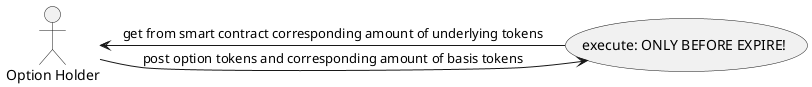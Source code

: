 @startuml
:Option Holder: as Buyer
(execute: ONLY BEFORE EXPIRE!) as (exec)

Buyer -> (exec): post option tokens and corresponding amount of basis tokens

(exec) -> Buyer: get from smart contract corresponding amount of underlying tokens

@enduml
